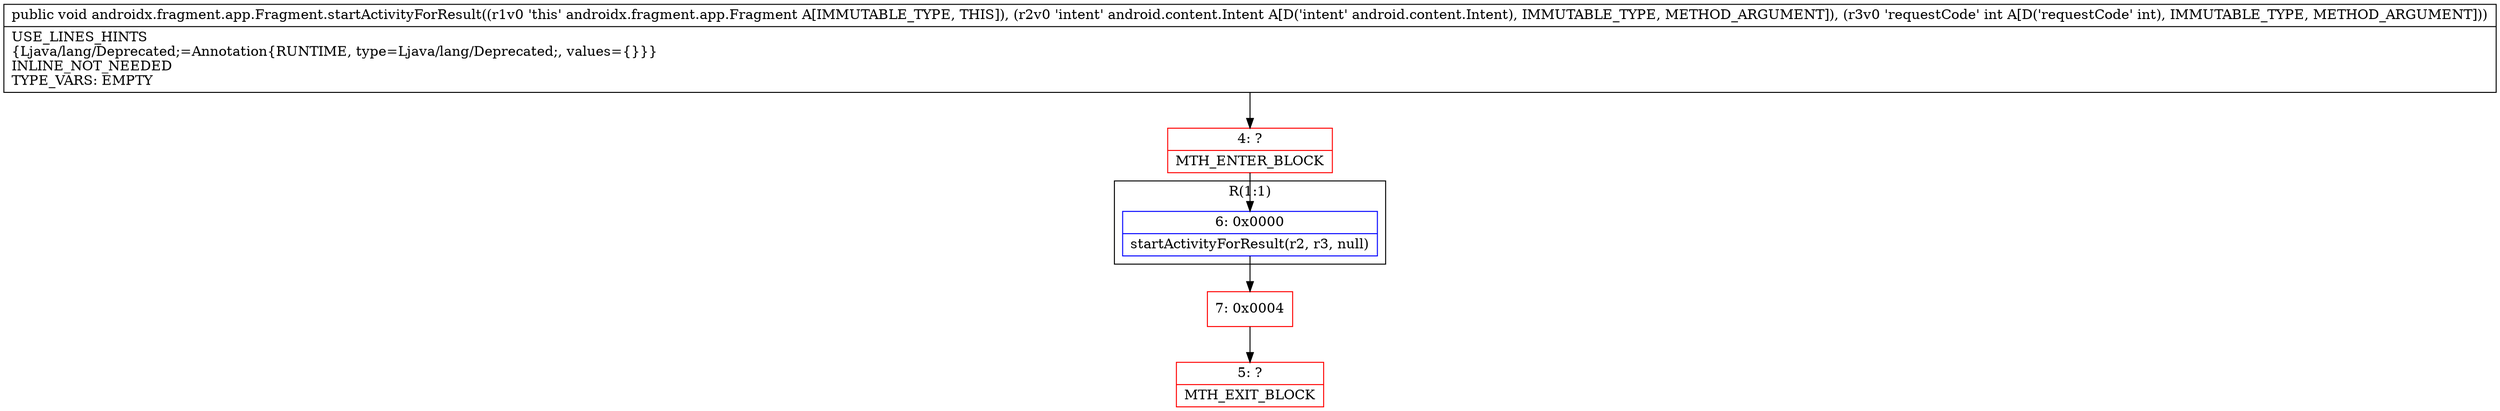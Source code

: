 digraph "CFG forandroidx.fragment.app.Fragment.startActivityForResult(Landroid\/content\/Intent;I)V" {
subgraph cluster_Region_1568158861 {
label = "R(1:1)";
node [shape=record,color=blue];
Node_6 [shape=record,label="{6\:\ 0x0000|startActivityForResult(r2, r3, null)\l}"];
}
Node_4 [shape=record,color=red,label="{4\:\ ?|MTH_ENTER_BLOCK\l}"];
Node_7 [shape=record,color=red,label="{7\:\ 0x0004}"];
Node_5 [shape=record,color=red,label="{5\:\ ?|MTH_EXIT_BLOCK\l}"];
MethodNode[shape=record,label="{public void androidx.fragment.app.Fragment.startActivityForResult((r1v0 'this' androidx.fragment.app.Fragment A[IMMUTABLE_TYPE, THIS]), (r2v0 'intent' android.content.Intent A[D('intent' android.content.Intent), IMMUTABLE_TYPE, METHOD_ARGUMENT]), (r3v0 'requestCode' int A[D('requestCode' int), IMMUTABLE_TYPE, METHOD_ARGUMENT]))  | USE_LINES_HINTS\l\{Ljava\/lang\/Deprecated;=Annotation\{RUNTIME, type=Ljava\/lang\/Deprecated;, values=\{\}\}\}\lINLINE_NOT_NEEDED\lTYPE_VARS: EMPTY\l}"];
MethodNode -> Node_4;Node_6 -> Node_7;
Node_4 -> Node_6;
Node_7 -> Node_5;
}

